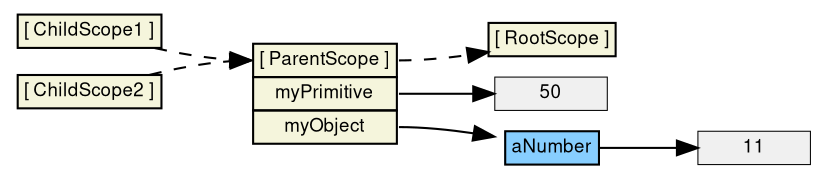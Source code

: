 digraph d {
	rankdir=LR
	nodesep=0.1
	node [shape=Mrecord, fontname="Helvetica,Sans", fontsize=9, penwidth=0.5, margin="0.05, 0.04", height="0.2" ]

  /* scopes */
  node [shape=plaintext];
  root [label=<<table bgcolor="beige" border="0" cellborder="1" cellpadding="2" cellspacing="0">
  <tr><td port="proto">[ RootScope ]</td></tr></table>>]
  parent [label=<<table bgcolor="beige" border="0" cellborder="1" cellpadding="2" cellspacing="0">
  <tr><td port="proto">[ ParentScope ]</td></tr>
  <tr><td port="myPrimitive">myPrimitive</td></tr>
  <tr><td port="myObject">myObject</td></tr>
  </table>>]
  child1 [label=<<table bgcolor="beige" border="0" cellborder="1" cellpadding="2" cellspacing="0">
  <tr><td port="proto">[ ChildScope1 ]</td></tr>
  </table>>]
  child2 [label=<<table bgcolor="beige" border="0" cellborder="1" cellpadding="2" cellspacing="0">
  <tr><td port="proto">[ ChildScope2 ]</td></tr>
  </table>>]

  /* objects */
  myObject [label=<<table bgcolor="skyblue1" border="0" cellborder="1" cellpadding="2" cellspacing="0">
  <tr><td port="aNumber">aNumber</td></tr>
  </table>>]

  /* literals */
  node [fillcolor=gray94, shape=box, style=filled]
  myPrimitive [label="50"]
  aNumber [label="11"]
  
  /* references */
  parent:proto -> root:proto [style = dashed]
  child1:proto -> parent:proto [style = dashed]
  child2:proto -> parent:proto [style = dashed]
  parent:myPrimitive -> myPrimitive
  parent:myObject -> myObject
  myObject:aNumber -> aNumber
}
